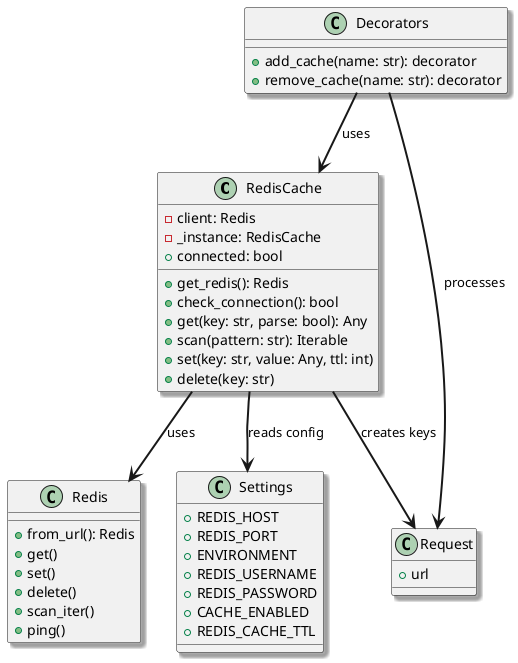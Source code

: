 @startuml

skinparam componentStyle uml2
skinparam defaultFontName Arial
skinparam defaultTextAlignment center
skinparam shadowing true
skinparam arrowThickness 2
skinparam componentBorderColor Black
skinparam queueBackgroundColor LightGray

class RedisCache {
  - client: Redis
  - _instance: RedisCache
  + connected: bool
  + get_redis(): Redis
  + check_connection(): bool
  + get(key: str, parse: bool): Any
  + scan(pattern: str): Iterable
  + set(key: str, value: Any, ttl: int)
  + delete(key: str)
}

class Decorators {
  + add_cache(name: str): decorator
  + remove_cache(name: str): decorator
}

class Redis {
  + from_url(): Redis
  + get()
  + set()
  + delete()
  + scan_iter()
  + ping()
}

class Settings {
  + REDIS_HOST
  + REDIS_PORT
  + ENVIRONMENT
  + REDIS_USERNAME
  + REDIS_PASSWORD
  + CACHE_ENABLED
  + REDIS_CACHE_TTL
}

class Request {
  + url
}

RedisCache --> Redis : uses
RedisCache --> Settings : reads config
Decorators --> RedisCache : uses
Decorators --> Request : processes
RedisCache --> Request : creates keys

@enduml